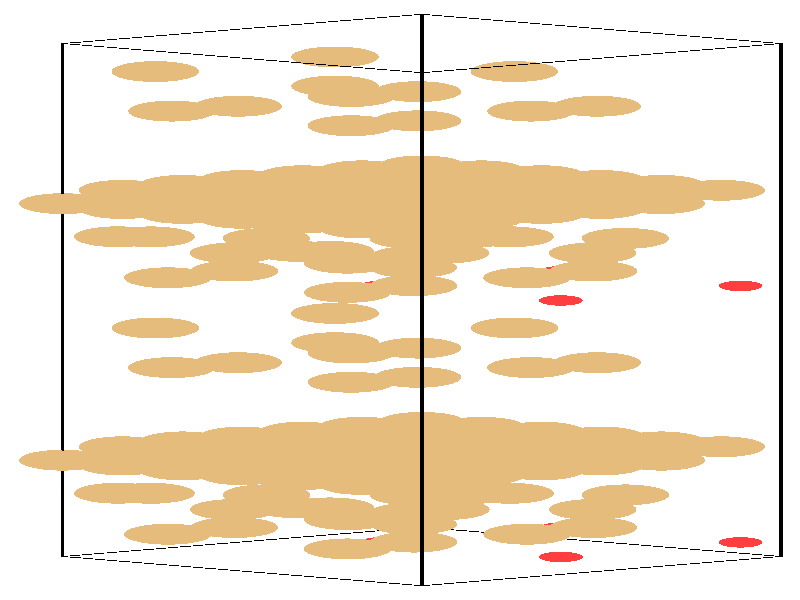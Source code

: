 #include "colors.inc"
#include "finish.inc"

global_settings {assumed_gamma 1 max_trace_level 6}
background {color White}
camera {orthographic
  right -24.13*x up 76.08*y
  direction 1.00*z
  location <0,0,50.00> look_at <0,0,0>}
light_source {<  2.00,   3.00,  40.00> color White
  area_light <0.70, 0, 0>, <0, 0.70, 0>, 3, 3
  adaptive 1 jitter}

#declare simple = finish {phong 0.7}
#declare pale = finish {ambient .5 diffuse .85 roughness .001 specular 0.200 }
#declare intermediate = finish {ambient 0.3 diffuse 0.6 specular 0.10 roughness 0.04 }
#declare vmd = finish {ambient .0 diffuse .65 phong 0.1 phong_size 40. specular 0.500 }
#declare jmol = finish {ambient .2 diffuse .6 specular 1 roughness .001 metallic}
#declare ase2 = finish {ambient 0.05 brilliance 3 diffuse 0.6 metallic specular 0.70 roughness 0.04 reflection 0.15}
#declare ase3 = finish {ambient .15 brilliance 2 diffuse .6 metallic specular 1. roughness .001 reflection .0}
#declare glass = finish {ambient .05 diffuse .3 specular 1. roughness .001}
#declare glass2 = finish {ambient .0 diffuse .3 specular 1. reflection .25 roughness .001}
#declare Rcell = 0.050;
#declare Rbond = 0.100;

#macro atom(LOC, R, COL, TRANS, FIN)
  sphere{LOC, R texture{pigment{color COL transmit TRANS} finish{FIN}}}
#end
#macro constrain(LOC, R, COL, TRANS FIN)
union{torus{R, Rcell rotate 45*z texture{pigment{color COL transmit TRANS} finish{FIN}}}
      torus{R, Rcell rotate -45*z texture{pigment{color COL transmit TRANS} finish{FIN}}}
      translate LOC}
#end

cylinder {<-10.17, -32.52, -33.83>, <  0.66, -36.23, -23.65>, Rcell pigment {Black}}
cylinder {<  0.66, -28.82, -44.00>, < 11.49, -32.52, -33.83>, Rcell pigment {Black}}
cylinder {<  0.66,  36.23, -20.33>, < 11.49,  32.52, -10.15>, Rcell pigment {Black}}
cylinder {<-10.17,  32.52, -10.15>, <  0.66,  28.82,   0.03>, Rcell pigment {Black}}
cylinder {<-10.17, -32.52, -33.83>, <  0.66, -28.82, -44.00>, Rcell pigment {Black}}
cylinder {<  0.66, -36.23, -23.65>, < 11.49, -32.52, -33.83>, Rcell pigment {Black}}
cylinder {<  0.66,  28.82,   0.03>, < 11.49,  32.52, -10.15>, Rcell pigment {Black}}
cylinder {<-10.17,  32.52, -10.15>, <  0.66,  36.23, -20.33>, Rcell pigment {Black}}
cylinder {<-10.17, -32.52, -33.83>, <-10.17,  32.52, -10.15>, Rcell pigment {Black}}
cylinder {<  0.66, -36.23, -23.65>, <  0.66,  28.82,   0.03>, Rcell pigment {Black}}
cylinder {< 11.49, -32.52, -33.83>, < 11.49,  32.52, -10.15>, Rcell pigment {Black}}
cylinder {<  0.66, -28.82, -44.00>, <  0.66,  36.23, -20.33>, Rcell pigment {Black}}
atom(<-10.17, -20.31, -29.38>, 1.32, rgb <0.78, 0.50, 0.20>, 0.0, ase3) // #0 
atom(< -8.37, -20.92, -27.68>, 1.32, rgb <0.78, 0.50, 0.20>, 0.0, ase3) // #1 
atom(< -6.56, -21.54, -25.99>, 1.32, rgb <0.78, 0.50, 0.20>, 0.0, ase3) // #2 
atom(< -8.37, -19.69, -31.08>, 1.32, rgb <0.78, 0.50, 0.20>, 0.0, ase3) // #3 
atom(< -6.56, -20.31, -29.38>, 1.32, rgb <0.78, 0.50, 0.20>, 0.0, ase3) // #4 
atom(< -4.76, -20.92, -27.68>, 1.32, rgb <0.78, 0.50, 0.20>, 0.0, ase3) // #5 
atom(< -6.56, -19.07, -32.77>, 1.32, rgb <0.78, 0.50, 0.20>, 0.0, ase3) // #6 
atom(< -4.76, -19.69, -31.08>, 1.32, rgb <0.78, 0.50, 0.20>, 0.0, ase3) // #7 
atom(< -2.95, -20.31, -29.38>, 1.32, rgb <0.78, 0.50, 0.20>, 0.0, ase3) // #8 
atom(< -8.37, -18.61, -28.76>, 1.32, rgb <0.78, 0.50, 0.20>, 0.0, ase3) // #9 
atom(< -6.56, -19.23, -27.07>, 1.32, rgb <0.78, 0.50, 0.20>, 0.0, ase3) // #10 
atom(< -4.76, -19.85, -25.37>, 1.32, rgb <0.78, 0.50, 0.20>, 0.0, ase3) // #11 
atom(< -6.56, -17.99, -30.46>, 1.32, rgb <0.78, 0.50, 0.20>, 0.0, ase3) // #12 
atom(< -4.76, -18.61, -28.76>, 1.32, rgb <0.78, 0.50, 0.20>, 0.0, ase3) // #13 
atom(< -2.95, -19.23, -27.07>, 1.32, rgb <0.78, 0.50, 0.20>, 0.0, ase3) // #14 
atom(< -4.76, -17.38, -32.15>, 1.32, rgb <0.78, 0.50, 0.20>, 0.0, ase3) // #15 
atom(< -2.95, -17.99, -30.46>, 1.32, rgb <0.78, 0.50, 0.20>, 0.0, ase3) // #16 
atom(< -1.14, -18.61, -28.76>, 1.32, rgb <0.78, 0.50, 0.20>, 0.0, ase3) // #17 
atom(<  3.95,  -8.57, -28.56>, 1.32, rgb <0.78, 0.50, 0.20>, 0.0, ase3) // #18 
atom(<  0.41,   1.82, -16.15>, 1.32, rgb <0.78, 0.50, 0.20>, 0.0, ase3) // #19 
atom(<  0.53,  -9.80, -19.56>, 1.32, rgb <0.78, 0.50, 0.20>, 0.0, ase3) // #20 
atom(< -1.58,   4.67, -24.91>, 1.32, rgb <0.78, 0.50, 0.20>, 0.0, ase3) // #21 
atom(< -3.09,   6.17, -14.77>, 1.32, rgb <0.78, 0.50, 0.20>, 0.0, ase3) // #22 
atom(< -4.03,   7.81, -18.80>, 1.32, rgb <0.78, 0.50, 0.20>, 0.0, ase3) // #23 
atom(<  5.81,   5.95, -20.82>, 1.32, rgb <0.78, 0.50, 0.20>, 0.0, ase3) // #24 
atom(< -2.10,   6.16, -11.68>, 1.32, rgb <0.78, 0.50, 0.20>, 0.0, ase3) // #25 
atom(< -1.96,  -5.41, -20.84>, 1.32, rgb <0.78, 0.50, 0.20>, 0.0, ase3) // #26 
atom(<  4.85,   3.64, -27.68>, 0.66, rgb <1.00, 0.05, 0.05>, 0.0, ase3) // #27 
atom(< -0.94, -18.17, -37.27>, 0.76, rgb <0.56, 0.56, 0.56>, 0.0, ase3) // #28 
atom(<-10.17,  12.22, -17.54>, 1.32, rgb <0.78, 0.50, 0.20>, 0.0, ase3) // #29 
atom(< -8.37,  11.60, -15.85>, 1.32, rgb <0.78, 0.50, 0.20>, 0.0, ase3) // #30 
atom(< -6.56,  10.98, -14.15>, 1.32, rgb <0.78, 0.50, 0.20>, 0.0, ase3) // #31 
atom(< -8.37,  12.83, -19.24>, 1.32, rgb <0.78, 0.50, 0.20>, 0.0, ase3) // #32 
atom(< -6.56,  12.22, -17.54>, 1.32, rgb <0.78, 0.50, 0.20>, 0.0, ase3) // #33 
atom(< -4.76,  11.60, -15.85>, 1.32, rgb <0.78, 0.50, 0.20>, 0.0, ase3) // #34 
atom(< -6.56,  13.45, -20.93>, 1.32, rgb <0.78, 0.50, 0.20>, 0.0, ase3) // #35 
atom(< -4.76,  12.83, -19.24>, 1.32, rgb <0.78, 0.50, 0.20>, 0.0, ase3) // #36 
atom(< -2.95,  12.22, -17.54>, 1.32, rgb <0.78, 0.50, 0.20>, 0.0, ase3) // #37 
atom(< -8.37,  13.91, -16.92>, 1.32, rgb <0.78, 0.50, 0.20>, 0.0, ase3) // #38 
atom(< -6.56,  13.29, -15.23>, 1.32, rgb <0.78, 0.50, 0.20>, 0.0, ase3) // #39 
atom(< -4.76,  12.68, -13.53>, 1.32, rgb <0.78, 0.50, 0.20>, 0.0, ase3) // #40 
atom(< -6.56,  14.53, -18.62>, 1.32, rgb <0.78, 0.50, 0.20>, 0.0, ase3) // #41 
atom(< -4.76,  13.91, -16.92>, 1.32, rgb <0.78, 0.50, 0.20>, 0.0, ase3) // #42 
atom(< -2.95,  13.29, -15.23>, 1.32, rgb <0.78, 0.50, 0.20>, 0.0, ase3) // #43 
atom(< -4.76,  15.15, -20.32>, 1.32, rgb <0.78, 0.50, 0.20>, 0.0, ase3) // #44 
atom(< -2.95,  14.53, -18.62>, 1.32, rgb <0.78, 0.50, 0.20>, 0.0, ase3) // #45 
atom(< -1.14,  13.91, -16.92>, 1.32, rgb <0.78, 0.50, 0.20>, 0.0, ase3) // #46 
atom(<  3.95,  23.95, -16.72>, 1.32, rgb <0.78, 0.50, 0.20>, 0.0, ase3) // #47 
atom(<  0.41, -30.70, -27.99>, 1.32, rgb <0.78, 0.50, 0.20>, 0.0, ase3) // #48 
atom(<  0.53,  22.72,  -7.72>, 1.32, rgb <0.78, 0.50, 0.20>, 0.0, ase3) // #49 
atom(< -1.58, -27.85, -36.75>, 1.32, rgb <0.78, 0.50, 0.20>, 0.0, ase3) // #50 
atom(< -3.09, -26.35, -26.61>, 1.32, rgb <0.78, 0.50, 0.20>, 0.0, ase3) // #51 
atom(< -4.03, -24.71, -30.64>, 1.32, rgb <0.78, 0.50, 0.20>, 0.0, ase3) // #52 
atom(<  5.81, -26.57, -32.66>, 1.32, rgb <0.78, 0.50, 0.20>, 0.0, ase3) // #53 
atom(< -2.10, -26.36, -23.51>, 1.32, rgb <0.78, 0.50, 0.20>, 0.0, ase3) // #54 
atom(< -1.96,  27.12,  -9.00>, 1.32, rgb <0.78, 0.50, 0.20>, 0.0, ase3) // #55 
atom(<  4.85, -28.88, -39.52>, 0.66, rgb <1.00, 0.05, 0.05>, 0.0, ase3) // #56 
atom(< -0.94,  14.35, -25.43>, 0.76, rgb <0.56, 0.56, 0.56>, 0.0, ase3) // #57 
atom(< -4.76, -18.45, -34.47>, 1.32, rgb <0.78, 0.50, 0.20>, 0.0, ase3) // #58 
atom(< -2.95, -19.07, -32.77>, 1.32, rgb <0.78, 0.50, 0.20>, 0.0, ase3) // #59 
atom(< -1.15, -19.69, -31.08>, 1.32, rgb <0.78, 0.50, 0.20>, 0.0, ase3) // #60 
atom(< -2.95, -17.84, -36.16>, 1.32, rgb <0.78, 0.50, 0.20>, 0.0, ase3) // #61 
atom(< -1.15, -18.45, -34.47>, 1.32, rgb <0.78, 0.50, 0.20>, 0.0, ase3) // #62 
atom(<  0.66, -19.07, -32.77>, 1.32, rgb <0.78, 0.50, 0.20>, 0.0, ase3) // #63 
atom(< -1.15, -17.22, -37.86>, 1.32, rgb <0.78, 0.50, 0.20>, 0.0, ase3) // #64 
atom(<  0.66, -17.84, -36.16>, 1.32, rgb <0.78, 0.50, 0.20>, 0.0, ase3) // #65 
atom(<  2.46, -18.45, -34.47>, 1.32, rgb <0.78, 0.50, 0.20>, 0.0, ase3) // #66 
atom(< -2.95, -16.76, -33.85>, 1.32, rgb <0.78, 0.50, 0.20>, 0.0, ase3) // #67 
atom(< -1.15, -17.38, -32.15>, 1.32, rgb <0.78, 0.50, 0.20>, 0.0, ase3) // #68 
atom(<  0.66, -17.99, -30.46>, 1.32, rgb <0.78, 0.50, 0.20>, 0.0, ase3) // #69 
atom(< -1.15, -16.14, -35.55>, 1.32, rgb <0.78, 0.50, 0.20>, 0.0, ase3) // #70 
atom(<  0.66, -16.76, -33.85>, 1.32, rgb <0.78, 0.50, 0.20>, 0.0, ase3) // #71 
atom(<  2.46, -17.38, -32.15>, 1.32, rgb <0.78, 0.50, 0.20>, 0.0, ase3) // #72 
atom(<  0.66, -15.52, -37.24>, 1.32, rgb <0.78, 0.50, 0.20>, 0.0, ase3) // #73 
atom(<  2.46, -16.14, -35.55>, 1.32, rgb <0.78, 0.50, 0.20>, 0.0, ase3) // #74 
atom(<  4.27, -16.76, -33.85>, 1.32, rgb <0.78, 0.50, 0.20>, 0.0, ase3) // #75 
atom(< -1.47, -10.43, -23.47>, 1.32, rgb <0.78, 0.50, 0.20>, 0.0, ase3) // #76 
atom(<  5.83,   3.67, -21.24>, 1.32, rgb <0.78, 0.50, 0.20>, 0.0, ase3) // #77 
atom(<  5.95,  -7.95, -24.65>, 1.32, rgb <0.78, 0.50, 0.20>, 0.0, ase3) // #78 
atom(< -7.00,   2.82, -19.82>, 1.32, rgb <0.78, 0.50, 0.20>, 0.0, ase3) // #79 
atom(<  2.32,   8.02, -19.86>, 1.32, rgb <0.78, 0.50, 0.20>, 0.0, ase3) // #80 
atom(<  1.38,   9.66, -23.89>, 1.32, rgb <0.78, 0.50, 0.20>, 0.0, ase3) // #81 
atom(<  0.40,   4.10, -15.73>, 1.32, rgb <0.78, 0.50, 0.20>, 0.0, ase3) // #82 
atom(<  3.32,   8.01, -16.76>, 1.32, rgb <0.78, 0.50, 0.20>, 0.0, ase3) // #83 
atom(<  3.45,  -3.55, -25.93>, 1.32, rgb <0.78, 0.50, 0.20>, 0.0, ase3) // #84 
atom(< -0.56,   1.79, -22.60>, 0.66, rgb <1.00, 0.05, 0.05>, 0.0, ase3) // #85 
atom(< -6.35, -20.02, -32.18>, 0.76, rgb <0.56, 0.56, 0.56>, 0.0, ase3) // #86 
atom(< -4.76,  14.07, -22.63>, 1.32, rgb <0.78, 0.50, 0.20>, 0.0, ase3) // #87 
atom(< -2.95,  13.45, -20.93>, 1.32, rgb <0.78, 0.50, 0.20>, 0.0, ase3) // #88 
atom(< -1.15,  12.83, -19.24>, 1.32, rgb <0.78, 0.50, 0.20>, 0.0, ase3) // #89 
atom(< -2.95,  14.69, -24.33>, 1.32, rgb <0.78, 0.50, 0.20>, 0.0, ase3) // #90 
atom(< -1.15,  14.07, -22.63>, 1.32, rgb <0.78, 0.50, 0.20>, 0.0, ase3) // #91 
atom(<  0.66,  13.45, -20.93>, 1.32, rgb <0.78, 0.50, 0.20>, 0.0, ase3) // #92 
atom(< -1.15,  15.30, -26.02>, 1.32, rgb <0.78, 0.50, 0.20>, 0.0, ase3) // #93 
atom(<  0.66,  14.69, -24.33>, 1.32, rgb <0.78, 0.50, 0.20>, 0.0, ase3) // #94 
atom(<  2.46,  14.07, -22.63>, 1.32, rgb <0.78, 0.50, 0.20>, 0.0, ase3) // #95 
atom(< -2.95,  15.76, -22.01>, 1.32, rgb <0.78, 0.50, 0.20>, 0.0, ase3) // #96 
atom(< -1.15,  15.15, -20.32>, 1.32, rgb <0.78, 0.50, 0.20>, 0.0, ase3) // #97 
atom(<  0.66,  14.53, -18.62>, 1.32, rgb <0.78, 0.50, 0.20>, 0.0, ase3) // #98 
atom(< -1.15,  16.38, -23.71>, 1.32, rgb <0.78, 0.50, 0.20>, 0.0, ase3) // #99 
atom(<  0.66,  15.76, -22.01>, 1.32, rgb <0.78, 0.50, 0.20>, 0.0, ase3) // #100 
atom(<  2.46,  15.15, -20.32>, 1.32, rgb <0.78, 0.50, 0.20>, 0.0, ase3) // #101 
atom(<  0.66,  17.00, -25.41>, 1.32, rgb <0.78, 0.50, 0.20>, 0.0, ase3) // #102 
atom(<  2.46,  16.38, -23.71>, 1.32, rgb <0.78, 0.50, 0.20>, 0.0, ase3) // #103 
atom(<  4.27,  15.76, -22.01>, 1.32, rgb <0.78, 0.50, 0.20>, 0.0, ase3) // #104 
atom(< -1.47,  22.10, -11.63>, 1.32, rgb <0.78, 0.50, 0.20>, 0.0, ase3) // #105 
atom(<  5.83, -28.85, -33.08>, 1.32, rgb <0.78, 0.50, 0.20>, 0.0, ase3) // #106 
atom(<  5.95,  24.57, -12.81>, 1.32, rgb <0.78, 0.50, 0.20>, 0.0, ase3) // #107 
atom(< -7.00, -29.70, -31.66>, 1.32, rgb <0.78, 0.50, 0.20>, 0.0, ase3) // #108 
atom(<  2.32, -24.50, -31.70>, 1.32, rgb <0.78, 0.50, 0.20>, 0.0, ase3) // #109 
atom(<  1.38, -22.86, -35.73>, 1.32, rgb <0.78, 0.50, 0.20>, 0.0, ase3) // #110 
atom(<  0.40, -28.42, -27.57>, 1.32, rgb <0.78, 0.50, 0.20>, 0.0, ase3) // #111 
atom(<  3.32, -24.51, -28.60>, 1.32, rgb <0.78, 0.50, 0.20>, 0.0, ase3) // #112 
atom(<  3.45,  28.97, -14.09>, 1.32, rgb <0.78, 0.50, 0.20>, 0.0, ase3) // #113 
atom(< -0.56, -30.73, -34.43>, 0.66, rgb <1.00, 0.05, 0.05>, 0.0, ase3) // #114 
atom(< -6.35,  12.50, -20.34>, 0.76, rgb <0.56, 0.56, 0.56>, 0.0, ase3) // #115 
atom(< -4.76, -22.16, -24.29>, 1.32, rgb <0.78, 0.50, 0.20>, 0.0, ase3) // #116 
atom(< -2.95, -22.78, -22.59>, 1.32, rgb <0.78, 0.50, 0.20>, 0.0, ase3) // #117 
atom(< -1.14, -23.39, -20.90>, 1.32, rgb <0.78, 0.50, 0.20>, 0.0, ase3) // #118 
atom(< -2.95, -21.54, -25.99>, 1.32, rgb <0.78, 0.50, 0.20>, 0.0, ase3) // #119 
atom(< -1.15, -22.16, -24.29>, 1.32, rgb <0.78, 0.50, 0.20>, 0.0, ase3) // #120 
atom(<  0.66, -22.78, -22.59>, 1.32, rgb <0.78, 0.50, 0.20>, 0.0, ase3) // #121 
atom(< -1.15, -20.92, -27.68>, 1.32, rgb <0.78, 0.50, 0.20>, 0.0, ase3) // #122 
atom(<  0.66, -21.54, -25.99>, 1.32, rgb <0.78, 0.50, 0.20>, 0.0, ase3) // #123 
atom(<  2.46, -22.16, -24.29>, 1.32, rgb <0.78, 0.50, 0.20>, 0.0, ase3) // #124 
atom(< -2.95, -20.46, -23.67>, 1.32, rgb <0.78, 0.50, 0.20>, 0.0, ase3) // #125 
atom(< -1.15, -21.08, -21.98>, 1.32, rgb <0.78, 0.50, 0.20>, 0.0, ase3) // #126 
atom(<  0.66, -21.70, -20.28>, 1.32, rgb <0.78, 0.50, 0.20>, 0.0, ase3) // #127 
atom(< -1.15, -19.85, -25.37>, 1.32, rgb <0.78, 0.50, 0.20>, 0.0, ase3) // #128 
atom(<  0.66, -20.46, -23.67>, 1.32, rgb <0.78, 0.50, 0.20>, 0.0, ase3) // #129 
atom(<  2.46, -21.08, -21.98>, 1.32, rgb <0.78, 0.50, 0.20>, 0.0, ase3) // #130 
atom(<  0.66, -19.23, -27.07>, 1.32, rgb <0.78, 0.50, 0.20>, 0.0, ase3) // #131 
atom(<  2.46, -19.85, -25.37>, 1.32, rgb <0.78, 0.50, 0.20>, 0.0, ase3) // #132 
atom(<  4.27, -20.46, -23.67>, 1.32, rgb <0.78, 0.50, 0.20>, 0.0, ase3) // #133 
atom(< -1.47,  -6.72, -33.65>, 1.32, rgb <0.78, 0.50, 0.20>, 0.0, ase3) // #134 
atom(< -5.00,   3.67, -21.24>, 1.32, rgb <0.78, 0.50, 0.20>, 0.0, ase3) // #135 
atom(< -4.88,  -7.95, -24.65>, 1.32, rgb <0.78, 0.50, 0.20>, 0.0, ase3) // #136 
atom(<  3.83,   2.82, -19.82>, 1.32, rgb <0.78, 0.50, 0.20>, 0.0, ase3) // #137 
atom(< -8.51,   8.02, -19.86>, 1.32, rgb <0.78, 0.50, 0.20>, 0.0, ase3) // #138 
atom(<  1.38,   5.96, -13.71>, 1.32, rgb <0.78, 0.50, 0.20>, 0.0, ase3) // #139 
atom(<  0.40,   7.81, -25.91>, 1.32, rgb <0.78, 0.50, 0.20>, 0.0, ase3) // #140 
atom(< -7.51,   8.01, -16.76>, 1.32, rgb <0.78, 0.50, 0.20>, 0.0, ase3) // #141 
atom(< -7.38,  -3.55, -25.93>, 1.32, rgb <0.78, 0.50, 0.20>, 0.0, ase3) // #142 
atom(< 10.27,   1.79, -22.60>, 0.66, rgb <1.00, 0.05, 0.05>, 0.0, ase3) // #143 
atom(<  4.48, -20.02, -32.18>, 0.76, rgb <0.56, 0.56, 0.56>, 0.0, ase3) // #144 
atom(< -4.76,  10.36, -12.45>, 1.32, rgb <0.78, 0.50, 0.20>, 0.0, ase3) // #145 
atom(< -2.95,   9.75, -10.76>, 1.32, rgb <0.78, 0.50, 0.20>, 0.0, ase3) // #146 
atom(< -1.14,   9.13,  -9.06>, 1.32, rgb <0.78, 0.50, 0.20>, 0.0, ase3) // #147 
atom(< -2.95,  10.98, -14.15>, 1.32, rgb <0.78, 0.50, 0.20>, 0.0, ase3) // #148 
atom(< -1.15,  10.36, -12.45>, 1.32, rgb <0.78, 0.50, 0.20>, 0.0, ase3) // #149 
atom(<  0.66,   9.75, -10.76>, 1.32, rgb <0.78, 0.50, 0.20>, 0.0, ase3) // #150 
atom(< -1.15,  11.60, -15.85>, 1.32, rgb <0.78, 0.50, 0.20>, 0.0, ase3) // #151 
atom(<  0.66,  10.98, -14.15>, 1.32, rgb <0.78, 0.50, 0.20>, 0.0, ase3) // #152 
atom(<  2.46,  10.36, -12.45>, 1.32, rgb <0.78, 0.50, 0.20>, 0.0, ase3) // #153 
atom(< -2.95,  12.06, -11.84>, 1.32, rgb <0.78, 0.50, 0.20>, 0.0, ase3) // #154 
atom(< -1.15,  11.44, -10.14>, 1.32, rgb <0.78, 0.50, 0.20>, 0.0, ase3) // #155 
atom(<  0.66,  10.83,  -8.44>, 1.32, rgb <0.78, 0.50, 0.20>, 0.0, ase3) // #156 
atom(< -1.15,  12.68, -13.53>, 1.32, rgb <0.78, 0.50, 0.20>, 0.0, ase3) // #157 
atom(<  0.66,  12.06, -11.84>, 1.32, rgb <0.78, 0.50, 0.20>, 0.0, ase3) // #158 
atom(<  2.46,  11.44, -10.14>, 1.32, rgb <0.78, 0.50, 0.20>, 0.0, ase3) // #159 
atom(<  0.66,  13.29, -15.23>, 1.32, rgb <0.78, 0.50, 0.20>, 0.0, ase3) // #160 
atom(<  2.46,  12.68, -13.53>, 1.32, rgb <0.78, 0.50, 0.20>, 0.0, ase3) // #161 
atom(<  4.27,  12.06, -11.84>, 1.32, rgb <0.78, 0.50, 0.20>, 0.0, ase3) // #162 
atom(< -1.47,  25.80, -21.81>, 1.32, rgb <0.78, 0.50, 0.20>, 0.0, ase3) // #163 
atom(< -5.00, -28.85, -33.08>, 1.32, rgb <0.78, 0.50, 0.20>, 0.0, ase3) // #164 
atom(< -4.88,  24.57, -12.81>, 1.32, rgb <0.78, 0.50, 0.20>, 0.0, ase3) // #165 
atom(<  3.83, -29.70, -31.66>, 1.32, rgb <0.78, 0.50, 0.20>, 0.0, ase3) // #166 
atom(< -8.51, -24.50, -31.70>, 1.32, rgb <0.78, 0.50, 0.20>, 0.0, ase3) // #167 
atom(<  1.38, -26.57, -25.55>, 1.32, rgb <0.78, 0.50, 0.20>, 0.0, ase3) // #168 
atom(<  0.40, -24.72, -37.74>, 1.32, rgb <0.78, 0.50, 0.20>, 0.0, ase3) // #169 
atom(< -7.51, -24.51, -28.60>, 1.32, rgb <0.78, 0.50, 0.20>, 0.0, ase3) // #170 
atom(< -7.38,  28.97, -14.09>, 1.32, rgb <0.78, 0.50, 0.20>, 0.0, ase3) // #171 
atom(< 10.27, -30.73, -34.43>, 0.66, rgb <1.00, 0.05, 0.05>, 0.0, ase3) // #172 
atom(<  4.48,  12.50, -20.34>, 0.76, rgb <0.56, 0.56, 0.56>, 0.0, ase3) // #173 
atom(<  0.66, -20.31, -29.38>, 1.32, rgb <0.78, 0.50, 0.20>, 0.0, ase3) // #174 
atom(<  2.46, -20.92, -27.68>, 1.32, rgb <0.78, 0.50, 0.20>, 0.0, ase3) // #175 
atom(<  4.27, -21.54, -25.99>, 1.32, rgb <0.78, 0.50, 0.20>, 0.0, ase3) // #176 
atom(<  2.46, -19.69, -31.08>, 1.32, rgb <0.78, 0.50, 0.20>, 0.0, ase3) // #177 
atom(<  4.27, -20.31, -29.38>, 1.32, rgb <0.78, 0.50, 0.20>, 0.0, ase3) // #178 
atom(<  6.07, -20.92, -27.68>, 1.32, rgb <0.78, 0.50, 0.20>, 0.0, ase3) // #179 
atom(<  4.27, -19.07, -32.77>, 1.32, rgb <0.78, 0.50, 0.20>, 0.0, ase3) // #180 
atom(<  6.07, -19.69, -31.08>, 1.32, rgb <0.78, 0.50, 0.20>, 0.0, ase3) // #181 
atom(<  7.88, -20.31, -29.38>, 1.32, rgb <0.78, 0.50, 0.20>, 0.0, ase3) // #182 
atom(<  2.46, -18.61, -28.76>, 1.32, rgb <0.78, 0.50, 0.20>, 0.0, ase3) // #183 
atom(<  4.27, -19.23, -27.07>, 1.32, rgb <0.78, 0.50, 0.20>, 0.0, ase3) // #184 
atom(<  6.07, -19.85, -25.37>, 1.32, rgb <0.78, 0.50, 0.20>, 0.0, ase3) // #185 
atom(<  4.27, -17.99, -30.46>, 1.32, rgb <0.78, 0.50, 0.20>, 0.0, ase3) // #186 
atom(<  6.07, -18.61, -28.76>, 1.32, rgb <0.78, 0.50, 0.20>, 0.0, ase3) // #187 
atom(<  7.88, -19.23, -27.07>, 1.32, rgb <0.78, 0.50, 0.20>, 0.0, ase3) // #188 
atom(<  6.07, -17.38, -32.15>, 1.32, rgb <0.78, 0.50, 0.20>, 0.0, ase3) // #189 
atom(<  7.88, -17.99, -30.46>, 1.32, rgb <0.78, 0.50, 0.20>, 0.0, ase3) // #190 
atom(<  9.69, -18.61, -28.76>, 1.32, rgb <0.78, 0.50, 0.20>, 0.0, ase3) // #191 
atom(< -6.88,  -8.57, -28.56>, 1.32, rgb <0.78, 0.50, 0.20>, 0.0, ase3) // #192 
atom(<  0.41,   5.52, -26.33>, 1.32, rgb <0.78, 0.50, 0.20>, 0.0, ase3) // #193 
atom(<  0.53,  -6.10, -29.74>, 1.32, rgb <0.78, 0.50, 0.20>, 0.0, ase3) // #194 
atom(< -1.58,   0.97, -14.73>, 1.32, rgb <0.78, 0.50, 0.20>, 0.0, ase3) // #195 
atom(< -3.09,   9.88, -24.95>, 1.32, rgb <0.78, 0.50, 0.20>, 0.0, ase3) // #196 
atom(<  6.80,   7.81, -18.80>, 1.32, rgb <0.78, 0.50, 0.20>, 0.0, ase3) // #197 
atom(< -5.02,   5.95, -20.82>, 1.32, rgb <0.78, 0.50, 0.20>, 0.0, ase3) // #198 
atom(< -2.10,   9.86, -21.85>, 1.32, rgb <0.78, 0.50, 0.20>, 0.0, ase3) // #199 
atom(< -1.96,  -1.70, -31.02>, 1.32, rgb <0.78, 0.50, 0.20>, 0.0, ase3) // #200 
atom(<  4.85,  -0.06, -17.51>, 0.66, rgb <1.00, 0.05, 0.05>, 0.0, ase3) // #201 
atom(< -0.94, -21.87, -27.09>, 0.76, rgb <0.56, 0.56, 0.56>, 0.0, ase3) // #202 
atom(<  0.66,  12.22, -17.54>, 1.32, rgb <0.78, 0.50, 0.20>, 0.0, ase3) // #203 
atom(<  2.46,  11.60, -15.85>, 1.32, rgb <0.78, 0.50, 0.20>, 0.0, ase3) // #204 
atom(<  4.27,  10.98, -14.15>, 1.32, rgb <0.78, 0.50, 0.20>, 0.0, ase3) // #205 
atom(<  2.46,  12.83, -19.24>, 1.32, rgb <0.78, 0.50, 0.20>, 0.0, ase3) // #206 
atom(<  4.27,  12.22, -17.54>, 1.32, rgb <0.78, 0.50, 0.20>, 0.0, ase3) // #207 
atom(<  6.07,  11.60, -15.85>, 1.32, rgb <0.78, 0.50, 0.20>, 0.0, ase3) // #208 
atom(<  4.27,  13.45, -20.93>, 1.32, rgb <0.78, 0.50, 0.20>, 0.0, ase3) // #209 
atom(<  6.07,  12.83, -19.24>, 1.32, rgb <0.78, 0.50, 0.20>, 0.0, ase3) // #210 
atom(<  7.88,  12.22, -17.54>, 1.32, rgb <0.78, 0.50, 0.20>, 0.0, ase3) // #211 
atom(<  2.46,  13.91, -16.92>, 1.32, rgb <0.78, 0.50, 0.20>, 0.0, ase3) // #212 
atom(<  4.27,  13.29, -15.23>, 1.32, rgb <0.78, 0.50, 0.20>, 0.0, ase3) // #213 
atom(<  6.07,  12.68, -13.53>, 1.32, rgb <0.78, 0.50, 0.20>, 0.0, ase3) // #214 
atom(<  4.27,  14.53, -18.62>, 1.32, rgb <0.78, 0.50, 0.20>, 0.0, ase3) // #215 
atom(<  6.07,  13.91, -16.92>, 1.32, rgb <0.78, 0.50, 0.20>, 0.0, ase3) // #216 
atom(<  7.88,  13.29, -15.23>, 1.32, rgb <0.78, 0.50, 0.20>, 0.0, ase3) // #217 
atom(<  6.07,  15.15, -20.32>, 1.32, rgb <0.78, 0.50, 0.20>, 0.0, ase3) // #218 
atom(<  7.88,  14.53, -18.62>, 1.32, rgb <0.78, 0.50, 0.20>, 0.0, ase3) // #219 
atom(<  9.69,  13.91, -16.92>, 1.32, rgb <0.78, 0.50, 0.20>, 0.0, ase3) // #220 
atom(< -6.88,  23.95, -16.72>, 1.32, rgb <0.78, 0.50, 0.20>, 0.0, ase3) // #221 
atom(<  0.41, -27.00, -38.17>, 1.32, rgb <0.78, 0.50, 0.20>, 0.0, ase3) // #222 
atom(<  0.53,  26.42, -17.90>, 1.32, rgb <0.78, 0.50, 0.20>, 0.0, ase3) // #223 
atom(< -1.58, -31.56, -26.57>, 1.32, rgb <0.78, 0.50, 0.20>, 0.0, ase3) // #224 
atom(< -3.09, -22.65, -36.79>, 1.32, rgb <0.78, 0.50, 0.20>, 0.0, ase3) // #225 
atom(<  6.80, -24.71, -30.64>, 1.32, rgb <0.78, 0.50, 0.20>, 0.0, ase3) // #226 
atom(< -5.02, -26.57, -32.66>, 1.32, rgb <0.78, 0.50, 0.20>, 0.0, ase3) // #227 
atom(< -2.10, -22.66, -33.69>, 1.32, rgb <0.78, 0.50, 0.20>, 0.0, ase3) // #228 
atom(< -1.96,  30.82, -19.18>, 1.32, rgb <0.78, 0.50, 0.20>, 0.0, ase3) // #229 
atom(<  4.85, -32.58, -29.34>, 0.66, rgb <1.00, 0.05, 0.05>, 0.0, ase3) // #230 
atom(< -0.94,  10.65, -15.25>, 0.76, rgb <0.56, 0.56, 0.56>, 0.0, ase3) // #231 
